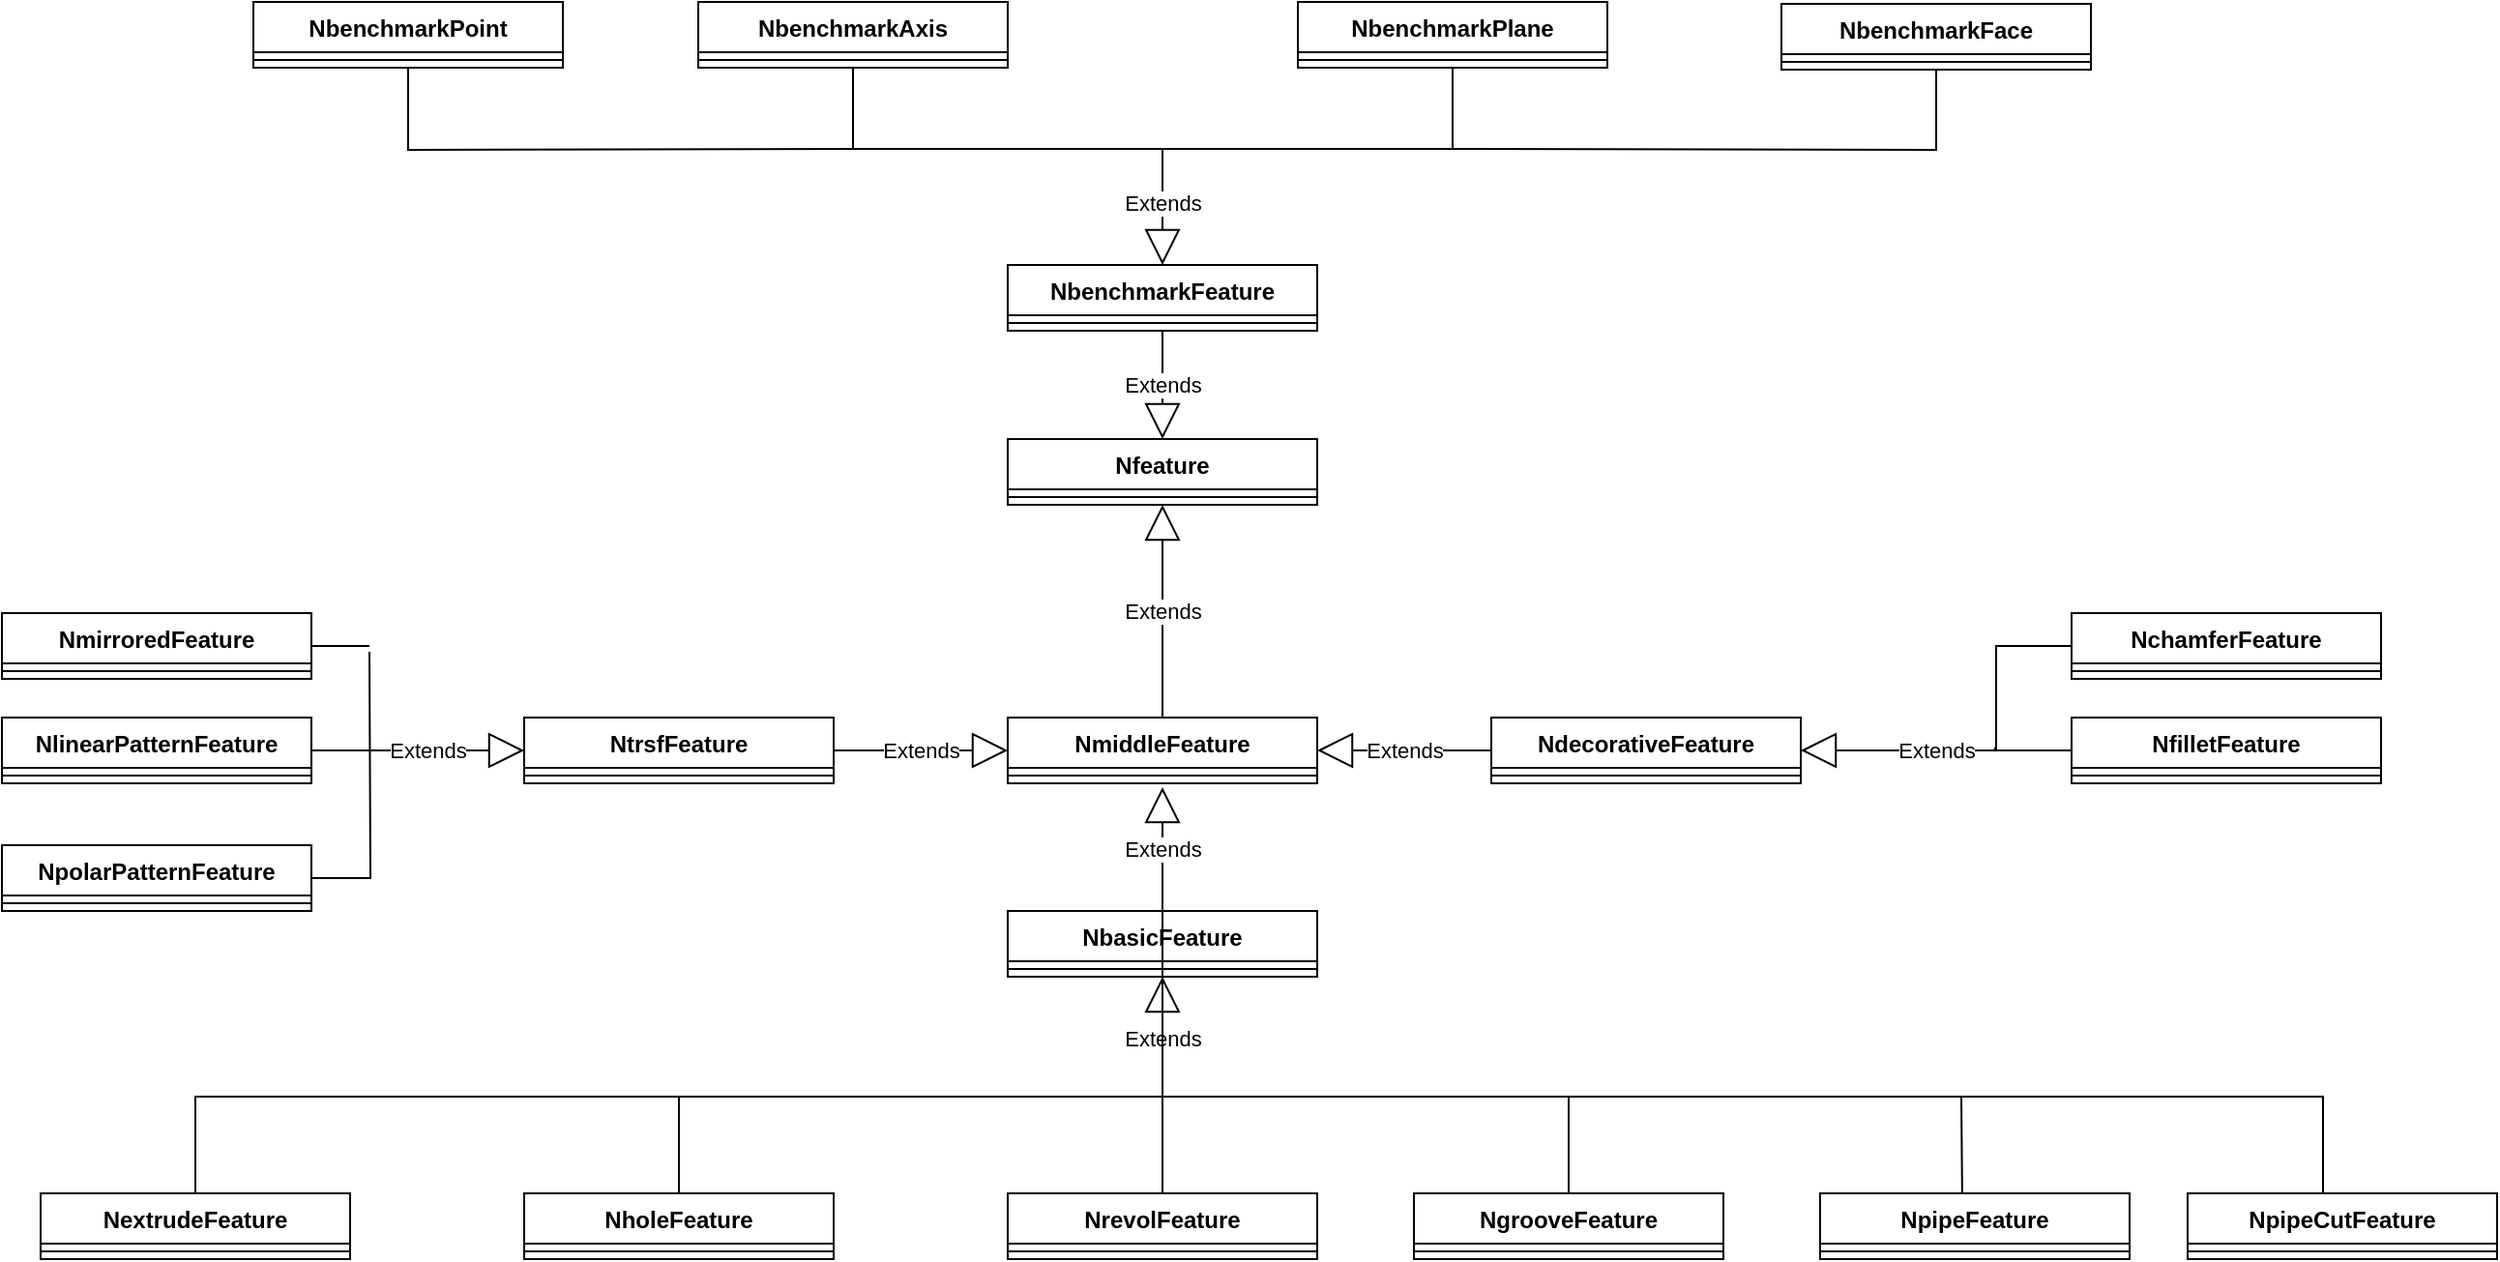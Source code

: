 <mxfile version="22.0.5" type="github">
  <diagram name="第 1 页" id="J5cBy82KKG9MpTDDHno_">
    <mxGraphModel dx="2345" dy="724" grid="1" gridSize="10" guides="1" tooltips="1" connect="1" arrows="1" fold="1" page="1" pageScale="1" pageWidth="827" pageHeight="1169" math="0" shadow="0">
      <root>
        <mxCell id="0" />
        <mxCell id="1" parent="0" />
        <mxCell id="qd3vOneTENNWsmbGZtr--1" value="Nfeature" style="swimlane;fontStyle=1;align=center;verticalAlign=top;childLayout=stackLayout;horizontal=1;startSize=26;horizontalStack=0;resizeParent=1;resizeParentMax=0;resizeLast=0;collapsible=1;marginBottom=0;whiteSpace=wrap;html=1;" parent="1" vertex="1">
          <mxGeometry x="460" y="810" width="160" height="34" as="geometry">
            <mxRectangle x="470" y="570" width="90" height="30" as="alternateBounds" />
          </mxGeometry>
        </mxCell>
        <mxCell id="qd3vOneTENNWsmbGZtr--3" value="" style="line;strokeWidth=1;fillColor=none;align=left;verticalAlign=middle;spacingTop=-1;spacingLeft=3;spacingRight=3;rotatable=0;labelPosition=right;points=[];portConstraint=eastwest;strokeColor=inherit;" parent="qd3vOneTENNWsmbGZtr--1" vertex="1">
          <mxGeometry y="26" width="160" height="8" as="geometry" />
        </mxCell>
        <mxCell id="qd3vOneTENNWsmbGZtr--5" value="NdecorativeFeature" style="swimlane;fontStyle=1;align=center;verticalAlign=top;childLayout=stackLayout;horizontal=1;startSize=26;horizontalStack=0;resizeParent=1;resizeParentMax=0;resizeLast=0;collapsible=1;marginBottom=0;whiteSpace=wrap;html=1;" parent="1" vertex="1">
          <mxGeometry x="710" y="954" width="160" height="34" as="geometry">
            <mxRectangle x="470" y="570" width="90" height="30" as="alternateBounds" />
          </mxGeometry>
        </mxCell>
        <mxCell id="qd3vOneTENNWsmbGZtr--6" value="" style="line;strokeWidth=1;fillColor=none;align=left;verticalAlign=middle;spacingTop=-1;spacingLeft=3;spacingRight=3;rotatable=0;labelPosition=right;points=[];portConstraint=eastwest;strokeColor=inherit;" parent="qd3vOneTENNWsmbGZtr--5" vertex="1">
          <mxGeometry y="26" width="160" height="8" as="geometry" />
        </mxCell>
        <mxCell id="qd3vOneTENNWsmbGZtr--7" value="NchamferFeature" style="swimlane;fontStyle=1;align=center;verticalAlign=top;childLayout=stackLayout;horizontal=1;startSize=26;horizontalStack=0;resizeParent=1;resizeParentMax=0;resizeLast=0;collapsible=1;marginBottom=0;whiteSpace=wrap;html=1;" parent="1" vertex="1">
          <mxGeometry x="1010" y="900" width="160" height="34" as="geometry">
            <mxRectangle x="470" y="570" width="90" height="30" as="alternateBounds" />
          </mxGeometry>
        </mxCell>
        <mxCell id="qd3vOneTENNWsmbGZtr--8" value="" style="line;strokeWidth=1;fillColor=none;align=left;verticalAlign=middle;spacingTop=-1;spacingLeft=3;spacingRight=3;rotatable=0;labelPosition=right;points=[];portConstraint=eastwest;strokeColor=inherit;" parent="qd3vOneTENNWsmbGZtr--7" vertex="1">
          <mxGeometry y="26" width="160" height="8" as="geometry" />
        </mxCell>
        <mxCell id="qd3vOneTENNWsmbGZtr--9" value="NfilletFeature" style="swimlane;fontStyle=1;align=center;verticalAlign=top;childLayout=stackLayout;horizontal=1;startSize=26;horizontalStack=0;resizeParent=1;resizeParentMax=0;resizeLast=0;collapsible=1;marginBottom=0;whiteSpace=wrap;html=1;" parent="1" vertex="1">
          <mxGeometry x="1010" y="954" width="160" height="34" as="geometry">
            <mxRectangle x="470" y="570" width="90" height="30" as="alternateBounds" />
          </mxGeometry>
        </mxCell>
        <mxCell id="qd3vOneTENNWsmbGZtr--10" value="" style="line;strokeWidth=1;fillColor=none;align=left;verticalAlign=middle;spacingTop=-1;spacingLeft=3;spacingRight=3;rotatable=0;labelPosition=right;points=[];portConstraint=eastwest;strokeColor=inherit;" parent="qd3vOneTENNWsmbGZtr--9" vertex="1">
          <mxGeometry y="26" width="160" height="8" as="geometry" />
        </mxCell>
        <mxCell id="qd3vOneTENNWsmbGZtr--11" value="NbenchmarkFeature" style="swimlane;fontStyle=1;align=center;verticalAlign=top;childLayout=stackLayout;horizontal=1;startSize=26;horizontalStack=0;resizeParent=1;resizeParentMax=0;resizeLast=0;collapsible=1;marginBottom=0;whiteSpace=wrap;html=1;" parent="1" vertex="1">
          <mxGeometry x="460" y="720" width="160" height="34" as="geometry">
            <mxRectangle x="470" y="570" width="90" height="30" as="alternateBounds" />
          </mxGeometry>
        </mxCell>
        <mxCell id="qd3vOneTENNWsmbGZtr--12" value="" style="line;strokeWidth=1;fillColor=none;align=left;verticalAlign=middle;spacingTop=-1;spacingLeft=3;spacingRight=3;rotatable=0;labelPosition=right;points=[];portConstraint=eastwest;strokeColor=inherit;" parent="qd3vOneTENNWsmbGZtr--11" vertex="1">
          <mxGeometry y="26" width="160" height="8" as="geometry" />
        </mxCell>
        <mxCell id="qd3vOneTENNWsmbGZtr--13" value="NbenchmarkPoint" style="swimlane;fontStyle=1;align=center;verticalAlign=top;childLayout=stackLayout;horizontal=1;startSize=26;horizontalStack=0;resizeParent=1;resizeParentMax=0;resizeLast=0;collapsible=1;marginBottom=0;whiteSpace=wrap;html=1;" parent="1" vertex="1">
          <mxGeometry x="70" y="584" width="160" height="34" as="geometry">
            <mxRectangle x="470" y="570" width="90" height="30" as="alternateBounds" />
          </mxGeometry>
        </mxCell>
        <mxCell id="qd3vOneTENNWsmbGZtr--14" value="" style="line;strokeWidth=1;fillColor=none;align=left;verticalAlign=middle;spacingTop=-1;spacingLeft=3;spacingRight=3;rotatable=0;labelPosition=right;points=[];portConstraint=eastwest;strokeColor=inherit;" parent="qd3vOneTENNWsmbGZtr--13" vertex="1">
          <mxGeometry y="26" width="160" height="8" as="geometry" />
        </mxCell>
        <mxCell id="qd3vOneTENNWsmbGZtr--15" value="NbasicFeature" style="swimlane;fontStyle=1;align=center;verticalAlign=top;childLayout=stackLayout;horizontal=1;startSize=26;horizontalStack=0;resizeParent=1;resizeParentMax=0;resizeLast=0;collapsible=1;marginBottom=0;whiteSpace=wrap;html=1;" parent="1" vertex="1">
          <mxGeometry x="460" y="1054" width="160" height="34" as="geometry">
            <mxRectangle x="470" y="570" width="90" height="30" as="alternateBounds" />
          </mxGeometry>
        </mxCell>
        <mxCell id="qd3vOneTENNWsmbGZtr--16" value="" style="line;strokeWidth=1;fillColor=none;align=left;verticalAlign=middle;spacingTop=-1;spacingLeft=3;spacingRight=3;rotatable=0;labelPosition=right;points=[];portConstraint=eastwest;strokeColor=inherit;" parent="qd3vOneTENNWsmbGZtr--15" vertex="1">
          <mxGeometry y="26" width="160" height="8" as="geometry" />
        </mxCell>
        <mxCell id="qd3vOneTENNWsmbGZtr--17" value="NbenchmarkAxis" style="swimlane;fontStyle=1;align=center;verticalAlign=top;childLayout=stackLayout;horizontal=1;startSize=26;horizontalStack=0;resizeParent=1;resizeParentMax=0;resizeLast=0;collapsible=1;marginBottom=0;whiteSpace=wrap;html=1;" parent="1" vertex="1">
          <mxGeometry x="300" y="584" width="160" height="34" as="geometry">
            <mxRectangle x="470" y="570" width="90" height="30" as="alternateBounds" />
          </mxGeometry>
        </mxCell>
        <mxCell id="qd3vOneTENNWsmbGZtr--18" value="" style="line;strokeWidth=1;fillColor=none;align=left;verticalAlign=middle;spacingTop=-1;spacingLeft=3;spacingRight=3;rotatable=0;labelPosition=right;points=[];portConstraint=eastwest;strokeColor=inherit;" parent="qd3vOneTENNWsmbGZtr--17" vertex="1">
          <mxGeometry y="26" width="160" height="8" as="geometry" />
        </mxCell>
        <mxCell id="qd3vOneTENNWsmbGZtr--19" value="NbenchmarkPlane" style="swimlane;fontStyle=1;align=center;verticalAlign=top;childLayout=stackLayout;horizontal=1;startSize=26;horizontalStack=0;resizeParent=1;resizeParentMax=0;resizeLast=0;collapsible=1;marginBottom=0;whiteSpace=wrap;html=1;" parent="1" vertex="1">
          <mxGeometry x="610" y="584" width="160" height="34" as="geometry">
            <mxRectangle x="470" y="570" width="90" height="30" as="alternateBounds" />
          </mxGeometry>
        </mxCell>
        <mxCell id="qd3vOneTENNWsmbGZtr--20" value="" style="line;strokeWidth=1;fillColor=none;align=left;verticalAlign=middle;spacingTop=-1;spacingLeft=3;spacingRight=3;rotatable=0;labelPosition=right;points=[];portConstraint=eastwest;strokeColor=inherit;" parent="qd3vOneTENNWsmbGZtr--19" vertex="1">
          <mxGeometry y="26" width="160" height="8" as="geometry" />
        </mxCell>
        <mxCell id="qd3vOneTENNWsmbGZtr--21" value="NbenchmarkFace" style="swimlane;fontStyle=1;align=center;verticalAlign=top;childLayout=stackLayout;horizontal=1;startSize=26;horizontalStack=0;resizeParent=1;resizeParentMax=0;resizeLast=0;collapsible=1;marginBottom=0;whiteSpace=wrap;html=1;" parent="1" vertex="1">
          <mxGeometry x="860" y="585" width="160" height="34" as="geometry">
            <mxRectangle x="470" y="570" width="90" height="30" as="alternateBounds" />
          </mxGeometry>
        </mxCell>
        <mxCell id="qd3vOneTENNWsmbGZtr--22" value="" style="line;strokeWidth=1;fillColor=none;align=left;verticalAlign=middle;spacingTop=-1;spacingLeft=3;spacingRight=3;rotatable=0;labelPosition=right;points=[];portConstraint=eastwest;strokeColor=inherit;" parent="qd3vOneTENNWsmbGZtr--21" vertex="1">
          <mxGeometry y="26" width="160" height="8" as="geometry" />
        </mxCell>
        <mxCell id="qd3vOneTENNWsmbGZtr--23" value="NextrudeFeature" style="swimlane;fontStyle=1;align=center;verticalAlign=top;childLayout=stackLayout;horizontal=1;startSize=26;horizontalStack=0;resizeParent=1;resizeParentMax=0;resizeLast=0;collapsible=1;marginBottom=0;whiteSpace=wrap;html=1;" parent="1" vertex="1">
          <mxGeometry x="-40" y="1200" width="160" height="34" as="geometry">
            <mxRectangle x="470" y="570" width="90" height="30" as="alternateBounds" />
          </mxGeometry>
        </mxCell>
        <mxCell id="qd3vOneTENNWsmbGZtr--24" value="" style="line;strokeWidth=1;fillColor=none;align=left;verticalAlign=middle;spacingTop=-1;spacingLeft=3;spacingRight=3;rotatable=0;labelPosition=right;points=[];portConstraint=eastwest;strokeColor=inherit;" parent="qd3vOneTENNWsmbGZtr--23" vertex="1">
          <mxGeometry y="26" width="160" height="8" as="geometry" />
        </mxCell>
        <mxCell id="qd3vOneTENNWsmbGZtr--25" value="NholeFeature" style="swimlane;fontStyle=1;align=center;verticalAlign=top;childLayout=stackLayout;horizontal=1;startSize=26;horizontalStack=0;resizeParent=1;resizeParentMax=0;resizeLast=0;collapsible=1;marginBottom=0;whiteSpace=wrap;html=1;" parent="1" vertex="1">
          <mxGeometry x="210" y="1200" width="160" height="34" as="geometry">
            <mxRectangle x="470" y="570" width="90" height="30" as="alternateBounds" />
          </mxGeometry>
        </mxCell>
        <mxCell id="qd3vOneTENNWsmbGZtr--26" value="" style="line;strokeWidth=1;fillColor=none;align=left;verticalAlign=middle;spacingTop=-1;spacingLeft=3;spacingRight=3;rotatable=0;labelPosition=right;points=[];portConstraint=eastwest;strokeColor=inherit;" parent="qd3vOneTENNWsmbGZtr--25" vertex="1">
          <mxGeometry y="26" width="160" height="8" as="geometry" />
        </mxCell>
        <mxCell id="qd3vOneTENNWsmbGZtr--27" value="NgrooveFeature" style="swimlane;fontStyle=1;align=center;verticalAlign=top;childLayout=stackLayout;horizontal=1;startSize=26;horizontalStack=0;resizeParent=1;resizeParentMax=0;resizeLast=0;collapsible=1;marginBottom=0;whiteSpace=wrap;html=1;" parent="1" vertex="1">
          <mxGeometry x="670" y="1200" width="160" height="34" as="geometry">
            <mxRectangle x="470" y="570" width="90" height="30" as="alternateBounds" />
          </mxGeometry>
        </mxCell>
        <mxCell id="qd3vOneTENNWsmbGZtr--28" value="" style="line;strokeWidth=1;fillColor=none;align=left;verticalAlign=middle;spacingTop=-1;spacingLeft=3;spacingRight=3;rotatable=0;labelPosition=right;points=[];portConstraint=eastwest;strokeColor=inherit;" parent="qd3vOneTENNWsmbGZtr--27" vertex="1">
          <mxGeometry y="26" width="160" height="8" as="geometry" />
        </mxCell>
        <mxCell id="qd3vOneTENNWsmbGZtr--29" value="NrevolFeature" style="swimlane;fontStyle=1;align=center;verticalAlign=top;childLayout=stackLayout;horizontal=1;startSize=26;horizontalStack=0;resizeParent=1;resizeParentMax=0;resizeLast=0;collapsible=1;marginBottom=0;whiteSpace=wrap;html=1;" parent="1" vertex="1">
          <mxGeometry x="460" y="1200" width="160" height="34" as="geometry">
            <mxRectangle x="470" y="570" width="90" height="30" as="alternateBounds" />
          </mxGeometry>
        </mxCell>
        <mxCell id="qd3vOneTENNWsmbGZtr--30" value="" style="line;strokeWidth=1;fillColor=none;align=left;verticalAlign=middle;spacingTop=-1;spacingLeft=3;spacingRight=3;rotatable=0;labelPosition=right;points=[];portConstraint=eastwest;strokeColor=inherit;" parent="qd3vOneTENNWsmbGZtr--29" vertex="1">
          <mxGeometry y="26" width="160" height="8" as="geometry" />
        </mxCell>
        <mxCell id="qd3vOneTENNWsmbGZtr--31" value="NpipeFeature" style="swimlane;fontStyle=1;align=center;verticalAlign=top;childLayout=stackLayout;horizontal=1;startSize=26;horizontalStack=0;resizeParent=1;resizeParentMax=0;resizeLast=0;collapsible=1;marginBottom=0;whiteSpace=wrap;html=1;" parent="1" vertex="1">
          <mxGeometry x="880" y="1200" width="160" height="34" as="geometry">
            <mxRectangle x="470" y="570" width="90" height="30" as="alternateBounds" />
          </mxGeometry>
        </mxCell>
        <mxCell id="qd3vOneTENNWsmbGZtr--32" value="" style="line;strokeWidth=1;fillColor=none;align=left;verticalAlign=middle;spacingTop=-1;spacingLeft=3;spacingRight=3;rotatable=0;labelPosition=right;points=[];portConstraint=eastwest;strokeColor=inherit;" parent="qd3vOneTENNWsmbGZtr--31" vertex="1">
          <mxGeometry y="26" width="160" height="8" as="geometry" />
        </mxCell>
        <mxCell id="qd3vOneTENNWsmbGZtr--33" value="NpipeCutFeature" style="swimlane;fontStyle=1;align=center;verticalAlign=top;childLayout=stackLayout;horizontal=1;startSize=26;horizontalStack=0;resizeParent=1;resizeParentMax=0;resizeLast=0;collapsible=1;marginBottom=0;whiteSpace=wrap;html=1;" parent="1" vertex="1">
          <mxGeometry x="1070" y="1200" width="160" height="34" as="geometry">
            <mxRectangle x="470" y="570" width="90" height="30" as="alternateBounds" />
          </mxGeometry>
        </mxCell>
        <mxCell id="qd3vOneTENNWsmbGZtr--34" value="" style="line;strokeWidth=1;fillColor=none;align=left;verticalAlign=middle;spacingTop=-1;spacingLeft=3;spacingRight=3;rotatable=0;labelPosition=right;points=[];portConstraint=eastwest;strokeColor=inherit;" parent="qd3vOneTENNWsmbGZtr--33" vertex="1">
          <mxGeometry y="26" width="160" height="8" as="geometry" />
        </mxCell>
        <mxCell id="qd3vOneTENNWsmbGZtr--35" value="NtrsfFeature" style="swimlane;fontStyle=1;align=center;verticalAlign=top;childLayout=stackLayout;horizontal=1;startSize=26;horizontalStack=0;resizeParent=1;resizeParentMax=0;resizeLast=0;collapsible=1;marginBottom=0;whiteSpace=wrap;html=1;" parent="1" vertex="1">
          <mxGeometry x="210" y="954" width="160" height="34" as="geometry">
            <mxRectangle x="470" y="570" width="90" height="30" as="alternateBounds" />
          </mxGeometry>
        </mxCell>
        <mxCell id="qd3vOneTENNWsmbGZtr--36" value="" style="line;strokeWidth=1;fillColor=none;align=left;verticalAlign=middle;spacingTop=-1;spacingLeft=3;spacingRight=3;rotatable=0;labelPosition=right;points=[];portConstraint=eastwest;strokeColor=inherit;" parent="qd3vOneTENNWsmbGZtr--35" vertex="1">
          <mxGeometry y="26" width="160" height="8" as="geometry" />
        </mxCell>
        <mxCell id="qd3vOneTENNWsmbGZtr--37" value="NmirroredFeature" style="swimlane;fontStyle=1;align=center;verticalAlign=top;childLayout=stackLayout;horizontal=1;startSize=26;horizontalStack=0;resizeParent=1;resizeParentMax=0;resizeLast=0;collapsible=1;marginBottom=0;whiteSpace=wrap;html=1;" parent="1" vertex="1">
          <mxGeometry x="-60" y="900" width="160" height="34" as="geometry">
            <mxRectangle x="470" y="570" width="90" height="30" as="alternateBounds" />
          </mxGeometry>
        </mxCell>
        <mxCell id="qd3vOneTENNWsmbGZtr--38" value="" style="line;strokeWidth=1;fillColor=none;align=left;verticalAlign=middle;spacingTop=-1;spacingLeft=3;spacingRight=3;rotatable=0;labelPosition=right;points=[];portConstraint=eastwest;strokeColor=inherit;" parent="qd3vOneTENNWsmbGZtr--37" vertex="1">
          <mxGeometry y="26" width="160" height="8" as="geometry" />
        </mxCell>
        <mxCell id="qd3vOneTENNWsmbGZtr--39" value="NpolarPatternFeature" style="swimlane;fontStyle=1;align=center;verticalAlign=top;childLayout=stackLayout;horizontal=1;startSize=26;horizontalStack=0;resizeParent=1;resizeParentMax=0;resizeLast=0;collapsible=1;marginBottom=0;whiteSpace=wrap;html=1;" parent="1" vertex="1">
          <mxGeometry x="-60" y="1020" width="160" height="34" as="geometry">
            <mxRectangle x="470" y="570" width="90" height="30" as="alternateBounds" />
          </mxGeometry>
        </mxCell>
        <mxCell id="qd3vOneTENNWsmbGZtr--40" value="" style="line;strokeWidth=1;fillColor=none;align=left;verticalAlign=middle;spacingTop=-1;spacingLeft=3;spacingRight=3;rotatable=0;labelPosition=right;points=[];portConstraint=eastwest;strokeColor=inherit;" parent="qd3vOneTENNWsmbGZtr--39" vertex="1">
          <mxGeometry y="26" width="160" height="8" as="geometry" />
        </mxCell>
        <mxCell id="qd3vOneTENNWsmbGZtr--41" value="NlinearPatternFeature" style="swimlane;fontStyle=1;align=center;verticalAlign=top;childLayout=stackLayout;horizontal=1;startSize=26;horizontalStack=0;resizeParent=1;resizeParentMax=0;resizeLast=0;collapsible=1;marginBottom=0;whiteSpace=wrap;html=1;" parent="1" vertex="1">
          <mxGeometry x="-60" y="954" width="160" height="34" as="geometry">
            <mxRectangle x="470" y="570" width="90" height="30" as="alternateBounds" />
          </mxGeometry>
        </mxCell>
        <mxCell id="qd3vOneTENNWsmbGZtr--42" value="" style="line;strokeWidth=1;fillColor=none;align=left;verticalAlign=middle;spacingTop=-1;spacingLeft=3;spacingRight=3;rotatable=0;labelPosition=right;points=[];portConstraint=eastwest;strokeColor=inherit;" parent="qd3vOneTENNWsmbGZtr--41" vertex="1">
          <mxGeometry y="26" width="160" height="8" as="geometry" />
        </mxCell>
        <mxCell id="qd3vOneTENNWsmbGZtr--49" value="Extends" style="endArrow=block;endSize=16;endFill=0;html=1;rounded=0;exitX=1;exitY=0.5;exitDx=0;exitDy=0;entryX=0;entryY=0.5;entryDx=0;entryDy=0;" parent="1" source="qd3vOneTENNWsmbGZtr--41" target="qd3vOneTENNWsmbGZtr--35" edge="1">
          <mxGeometry x="0.091" width="160" relative="1" as="geometry">
            <mxPoint x="500" y="744" as="sourcePoint" />
            <mxPoint x="600" y="790" as="targetPoint" />
            <mxPoint as="offset" />
          </mxGeometry>
        </mxCell>
        <mxCell id="qd3vOneTENNWsmbGZtr--54" value="" style="endArrow=none;html=1;rounded=0;exitX=1;exitY=0.5;exitDx=0;exitDy=0;edgeStyle=orthogonalEdgeStyle;" parent="1" source="qd3vOneTENNWsmbGZtr--39" edge="1">
          <mxGeometry width="50" height="50" relative="1" as="geometry">
            <mxPoint x="170" y="970" as="sourcePoint" />
            <mxPoint x="130" y="920" as="targetPoint" />
          </mxGeometry>
        </mxCell>
        <mxCell id="qd3vOneTENNWsmbGZtr--60" value="Extends" style="endArrow=block;endSize=16;endFill=0;html=1;rounded=0;exitX=1;exitY=0.5;exitDx=0;exitDy=0;entryX=0;entryY=0.5;entryDx=0;entryDy=0;" parent="1" source="qd3vOneTENNWsmbGZtr--35" target="yO5sMAUJdmwvRnIBLWRI-1" edge="1">
          <mxGeometry width="160" relative="1" as="geometry">
            <mxPoint x="450" y="634" as="sourcePoint" />
            <mxPoint x="410" y="830" as="targetPoint" />
          </mxGeometry>
        </mxCell>
        <mxCell id="qd3vOneTENNWsmbGZtr--61" value="Extends" style="endArrow=block;endSize=16;endFill=0;html=1;rounded=0;exitX=0;exitY=0.5;exitDx=0;exitDy=0;entryX=1;entryY=0.5;entryDx=0;entryDy=0;" parent="1" source="qd3vOneTENNWsmbGZtr--5" target="yO5sMAUJdmwvRnIBLWRI-1" edge="1">
          <mxGeometry width="160" relative="1" as="geometry">
            <mxPoint x="460" y="644" as="sourcePoint" />
            <mxPoint x="630" y="971" as="targetPoint" />
          </mxGeometry>
        </mxCell>
        <mxCell id="qd3vOneTENNWsmbGZtr--63" value="Extends" style="endArrow=block;endSize=16;endFill=0;html=1;rounded=0;exitX=0.5;exitY=0;exitDx=0;exitDy=0;" parent="1" source="qd3vOneTENNWsmbGZtr--15" edge="1">
          <mxGeometry width="160" relative="1" as="geometry">
            <mxPoint x="480" y="664" as="sourcePoint" />
            <mxPoint x="540" y="990" as="targetPoint" />
          </mxGeometry>
        </mxCell>
        <mxCell id="qd3vOneTENNWsmbGZtr--64" value="Extends" style="endArrow=block;endSize=16;endFill=0;html=1;rounded=0;exitX=0.5;exitY=0;exitDx=0;exitDy=0;entryX=0.5;entryY=1;entryDx=0;entryDy=0;" parent="1" source="qd3vOneTENNWsmbGZtr--29" target="qd3vOneTENNWsmbGZtr--15" edge="1">
          <mxGeometry x="0.429" width="160" relative="1" as="geometry">
            <mxPoint x="380" y="837" as="sourcePoint" />
            <mxPoint x="470" y="837" as="targetPoint" />
            <mxPoint as="offset" />
          </mxGeometry>
        </mxCell>
        <mxCell id="qd3vOneTENNWsmbGZtr--66" value="" style="endArrow=none;html=1;rounded=0;exitX=0.5;exitY=0;exitDx=0;exitDy=0;edgeStyle=orthogonalEdgeStyle;" parent="1" source="qd3vOneTENNWsmbGZtr--23" edge="1">
          <mxGeometry width="50" height="50" relative="1" as="geometry">
            <mxPoint x="110" y="937" as="sourcePoint" />
            <mxPoint x="540" y="1050" as="targetPoint" />
            <Array as="points">
              <mxPoint x="40" y="1150" />
              <mxPoint x="540" y="1150" />
            </Array>
          </mxGeometry>
        </mxCell>
        <mxCell id="qd3vOneTENNWsmbGZtr--67" value="" style="endArrow=none;html=1;rounded=0;exitX=0.5;exitY=0;exitDx=0;exitDy=0;edgeStyle=orthogonalEdgeStyle;" parent="1" source="qd3vOneTENNWsmbGZtr--33" edge="1">
          <mxGeometry width="50" height="50" relative="1" as="geometry">
            <mxPoint x="120" y="947" as="sourcePoint" />
            <mxPoint x="540" y="1040" as="targetPoint" />
            <Array as="points">
              <mxPoint x="1140" y="1200" />
              <mxPoint x="1140" y="1150" />
              <mxPoint x="540" y="1150" />
            </Array>
          </mxGeometry>
        </mxCell>
        <mxCell id="qd3vOneTENNWsmbGZtr--68" value="" style="endArrow=none;html=1;rounded=0;exitX=0.5;exitY=0;exitDx=0;exitDy=0;" parent="1" source="qd3vOneTENNWsmbGZtr--25" edge="1">
          <mxGeometry width="50" height="50" relative="1" as="geometry">
            <mxPoint x="280" y="1030" as="sourcePoint" />
            <mxPoint x="290" y="1150" as="targetPoint" />
          </mxGeometry>
        </mxCell>
        <mxCell id="qd3vOneTENNWsmbGZtr--69" value="" style="endArrow=none;html=1;rounded=0;exitX=0.5;exitY=0;exitDx=0;exitDy=0;" parent="1" source="qd3vOneTENNWsmbGZtr--27" edge="1">
          <mxGeometry width="50" height="50" relative="1" as="geometry">
            <mxPoint x="750" y="1030" as="sourcePoint" />
            <mxPoint x="750" y="1150" as="targetPoint" />
          </mxGeometry>
        </mxCell>
        <mxCell id="qd3vOneTENNWsmbGZtr--70" value="" style="endArrow=none;html=1;rounded=0;exitX=0.459;exitY=-0.012;exitDx=0;exitDy=0;exitPerimeter=0;" parent="1" source="qd3vOneTENNWsmbGZtr--31" edge="1">
          <mxGeometry width="50" height="50" relative="1" as="geometry">
            <mxPoint x="860" y="1040" as="sourcePoint" />
            <mxPoint x="953" y="1150" as="targetPoint" />
          </mxGeometry>
        </mxCell>
        <mxCell id="yO5sMAUJdmwvRnIBLWRI-1" value="NmiddleFeature" style="swimlane;fontStyle=1;align=center;verticalAlign=top;childLayout=stackLayout;horizontal=1;startSize=26;horizontalStack=0;resizeParent=1;resizeParentMax=0;resizeLast=0;collapsible=1;marginBottom=0;whiteSpace=wrap;html=1;" vertex="1" parent="1">
          <mxGeometry x="460" y="954" width="160" height="34" as="geometry">
            <mxRectangle x="470" y="570" width="90" height="30" as="alternateBounds" />
          </mxGeometry>
        </mxCell>
        <mxCell id="yO5sMAUJdmwvRnIBLWRI-2" value="" style="line;strokeWidth=1;fillColor=none;align=left;verticalAlign=middle;spacingTop=-1;spacingLeft=3;spacingRight=3;rotatable=0;labelPosition=right;points=[];portConstraint=eastwest;strokeColor=inherit;" vertex="1" parent="yO5sMAUJdmwvRnIBLWRI-1">
          <mxGeometry y="26" width="160" height="8" as="geometry" />
        </mxCell>
        <mxCell id="yO5sMAUJdmwvRnIBLWRI-7" value="" style="endArrow=none;html=1;rounded=0;exitX=1;exitY=0.5;exitDx=0;exitDy=0;" edge="1" parent="1" source="qd3vOneTENNWsmbGZtr--37">
          <mxGeometry width="50" height="50" relative="1" as="geometry">
            <mxPoint x="60" y="850" as="sourcePoint" />
            <mxPoint x="130" y="917" as="targetPoint" />
          </mxGeometry>
        </mxCell>
        <mxCell id="yO5sMAUJdmwvRnIBLWRI-8" value="Extends" style="endArrow=block;endSize=16;endFill=0;html=1;rounded=0;exitX=0;exitY=0.5;exitDx=0;exitDy=0;entryX=1;entryY=0.5;entryDx=0;entryDy=0;" edge="1" parent="1" source="qd3vOneTENNWsmbGZtr--9" target="qd3vOneTENNWsmbGZtr--5">
          <mxGeometry width="160" relative="1" as="geometry">
            <mxPoint x="720" y="981" as="sourcePoint" />
            <mxPoint x="630" y="981" as="targetPoint" />
          </mxGeometry>
        </mxCell>
        <mxCell id="yO5sMAUJdmwvRnIBLWRI-10" value="" style="endArrow=none;html=1;rounded=0;exitX=0;exitY=0.75;exitDx=0;exitDy=0;edgeStyle=orthogonalEdgeStyle;" edge="1" parent="1" source="qd3vOneTENNWsmbGZtr--7">
          <mxGeometry width="50" height="50" relative="1" as="geometry">
            <mxPoint x="980" y="910" as="sourcePoint" />
            <mxPoint x="970" y="970" as="targetPoint" />
            <Array as="points">
              <mxPoint x="1010" y="917" />
              <mxPoint x="971" y="917" />
              <mxPoint x="971" y="970" />
            </Array>
          </mxGeometry>
        </mxCell>
        <mxCell id="yO5sMAUJdmwvRnIBLWRI-13" value="Extends" style="endArrow=block;endSize=16;endFill=0;html=1;rounded=0;exitX=0.5;exitY=1;exitDx=0;exitDy=0;entryX=0.5;entryY=0;entryDx=0;entryDy=0;" edge="1" parent="1" source="qd3vOneTENNWsmbGZtr--11" target="qd3vOneTENNWsmbGZtr--1">
          <mxGeometry width="160" relative="1" as="geometry">
            <mxPoint x="390" y="991" as="sourcePoint" />
            <mxPoint x="480" y="991" as="targetPoint" />
          </mxGeometry>
        </mxCell>
        <mxCell id="yO5sMAUJdmwvRnIBLWRI-14" value="Extends" style="endArrow=block;endSize=16;endFill=0;html=1;rounded=0;entryX=0.5;entryY=1;entryDx=0;entryDy=0;" edge="1" parent="1" source="yO5sMAUJdmwvRnIBLWRI-1" target="qd3vOneTENNWsmbGZtr--1">
          <mxGeometry width="160" relative="1" as="geometry">
            <mxPoint x="400" y="1001" as="sourcePoint" />
            <mxPoint x="490" y="1001" as="targetPoint" />
          </mxGeometry>
        </mxCell>
        <mxCell id="yO5sMAUJdmwvRnIBLWRI-15" value="Extends" style="endArrow=block;endSize=16;endFill=0;html=1;rounded=0;exitX=0.5;exitY=1;exitDx=0;exitDy=0;entryX=0.5;entryY=0;entryDx=0;entryDy=0;edgeStyle=orthogonalEdgeStyle;" edge="1" parent="1" source="qd3vOneTENNWsmbGZtr--17" target="qd3vOneTENNWsmbGZtr--11">
          <mxGeometry x="0.752" width="160" relative="1" as="geometry">
            <mxPoint x="410" y="1011" as="sourcePoint" />
            <mxPoint x="500" y="1011" as="targetPoint" />
            <Array as="points">
              <mxPoint x="380" y="660" />
              <mxPoint x="540" y="660" />
            </Array>
            <mxPoint as="offset" />
          </mxGeometry>
        </mxCell>
        <mxCell id="yO5sMAUJdmwvRnIBLWRI-16" value="" style="endArrow=none;html=1;rounded=0;edgeStyle=orthogonalEdgeStyle;entryX=0.5;entryY=1;entryDx=0;entryDy=0;" edge="1" parent="1" target="qd3vOneTENNWsmbGZtr--19">
          <mxGeometry width="50" height="50" relative="1" as="geometry">
            <mxPoint x="540" y="660" as="sourcePoint" />
            <mxPoint x="720" y="670" as="targetPoint" />
            <Array as="points">
              <mxPoint x="690" y="660" />
            </Array>
          </mxGeometry>
        </mxCell>
        <mxCell id="yO5sMAUJdmwvRnIBLWRI-17" value="" style="endArrow=none;html=1;rounded=0;edgeStyle=orthogonalEdgeStyle;entryX=0.5;entryY=1;entryDx=0;entryDy=0;" edge="1" parent="1" target="qd3vOneTENNWsmbGZtr--21">
          <mxGeometry width="50" height="50" relative="1" as="geometry">
            <mxPoint x="690" y="660" as="sourcePoint" />
            <mxPoint x="880" y="680" as="targetPoint" />
          </mxGeometry>
        </mxCell>
        <mxCell id="yO5sMAUJdmwvRnIBLWRI-19" value="" style="endArrow=none;html=1;rounded=0;edgeStyle=orthogonalEdgeStyle;entryX=0.5;entryY=1;entryDx=0;entryDy=0;" edge="1" parent="1" target="qd3vOneTENNWsmbGZtr--13">
          <mxGeometry width="50" height="50" relative="1" as="geometry">
            <mxPoint x="380" y="660" as="sourcePoint" />
            <mxPoint x="240" y="780" as="targetPoint" />
          </mxGeometry>
        </mxCell>
      </root>
    </mxGraphModel>
  </diagram>
</mxfile>
